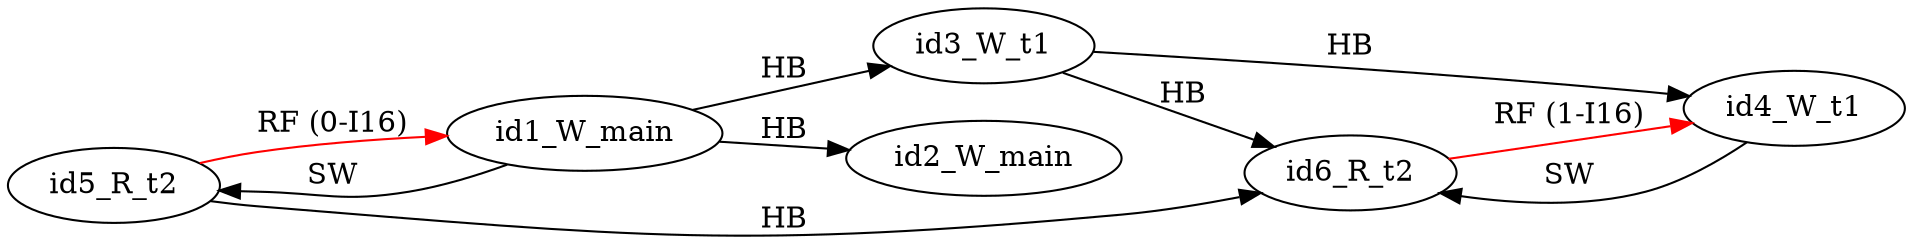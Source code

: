 digraph memory_model {
rankdir=LR;
splines=true; esep=0.5;
id5_R_t2 -> id1_W_main [label = "RF (0-I16)", color="red"];
id6_R_t2 -> id4_W_t1 [label = "RF (1-I16)", color="red"];
id1_W_main -> id2_W_main [label = "HB", color="black"];
id3_W_t1 -> id4_W_t1 [label = "HB", color="black"];
id5_R_t2 -> id6_R_t2 [label = "HB", color="black"];
id1_W_main -> id3_W_t1 [label = "HB", color="black"];
id3_W_t1 -> id6_R_t2 [label = "HB", color="black"];
id1_W_main -> id5_R_t2 [label = "SW", color="black"];
id4_W_t1 -> id6_R_t2 [label = "SW", color="black"];
id1_W_main [pos="2.5,4!"]
id2_W_main [pos="2.5,2!"]
id3_W_t1 [pos="0,0!"]
id4_W_t1 [pos="0,-2!"]
id5_R_t2 [pos="5,0!"]
id6_R_t2 [pos="5,-2!"]
}